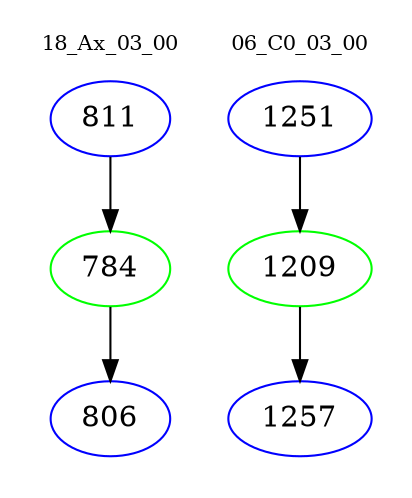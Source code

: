 digraph{
subgraph cluster_0 {
color = white
label = "18_Ax_03_00";
fontsize=10;
T0_811 [label="811", color="blue"]
T0_811 -> T0_784 [color="black"]
T0_784 [label="784", color="green"]
T0_784 -> T0_806 [color="black"]
T0_806 [label="806", color="blue"]
}
subgraph cluster_1 {
color = white
label = "06_C0_03_00";
fontsize=10;
T1_1251 [label="1251", color="blue"]
T1_1251 -> T1_1209 [color="black"]
T1_1209 [label="1209", color="green"]
T1_1209 -> T1_1257 [color="black"]
T1_1257 [label="1257", color="blue"]
}
}
